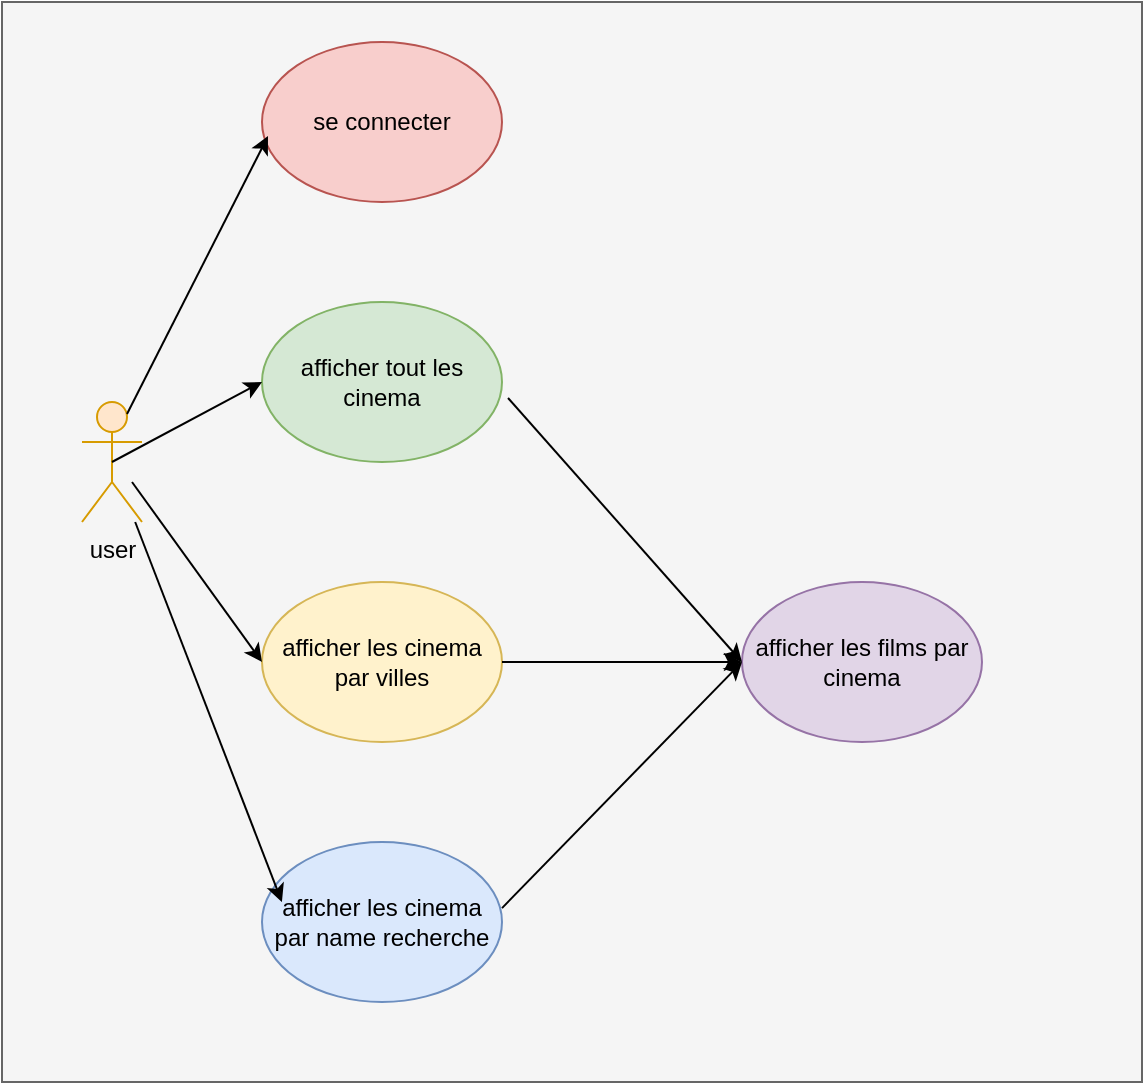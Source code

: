 <mxfile version="24.3.0" type="device">
  <diagram name="Page-1" id="j4QWoho8t2Zl5OVrErmx">
    <mxGraphModel dx="1050" dy="566" grid="1" gridSize="10" guides="1" tooltips="1" connect="1" arrows="1" fold="1" page="1" pageScale="1" pageWidth="1654" pageHeight="1169" math="0" shadow="0">
      <root>
        <mxCell id="0" />
        <mxCell id="1" parent="0" />
        <mxCell id="j3psgyYTAqwpigC-JTr--1" value="" style="rounded=0;whiteSpace=wrap;html=1;fillColor=#f5f5f5;fontColor=#333333;strokeColor=#666666;" vertex="1" parent="1">
          <mxGeometry x="250" y="40" width="570" height="540" as="geometry" />
        </mxCell>
        <mxCell id="j3psgyYTAqwpigC-JTr--2" value="user" style="shape=umlActor;verticalLabelPosition=bottom;verticalAlign=top;html=1;outlineConnect=0;fillColor=#ffe6cc;strokeColor=#d79b00;" vertex="1" parent="1">
          <mxGeometry x="290" y="240" width="30" height="60" as="geometry" />
        </mxCell>
        <mxCell id="j3psgyYTAqwpigC-JTr--3" value="se connecter" style="ellipse;whiteSpace=wrap;html=1;fillColor=#f8cecc;strokeColor=#b85450;" vertex="1" parent="1">
          <mxGeometry x="380" y="60" width="120" height="80" as="geometry" />
        </mxCell>
        <mxCell id="j3psgyYTAqwpigC-JTr--4" value="afficher tout les cinema" style="ellipse;whiteSpace=wrap;html=1;fillColor=#d5e8d4;strokeColor=#82b366;" vertex="1" parent="1">
          <mxGeometry x="380" y="190" width="120" height="80" as="geometry" />
        </mxCell>
        <mxCell id="j3psgyYTAqwpigC-JTr--5" value="afficher les cinema par villes" style="ellipse;whiteSpace=wrap;html=1;fillColor=#fff2cc;strokeColor=#d6b656;" vertex="1" parent="1">
          <mxGeometry x="380" y="330" width="120" height="80" as="geometry" />
        </mxCell>
        <mxCell id="j3psgyYTAqwpigC-JTr--6" value="afficher les films par cinema" style="ellipse;whiteSpace=wrap;html=1;fillColor=#e1d5e7;strokeColor=#9673a6;" vertex="1" parent="1">
          <mxGeometry x="620" y="330" width="120" height="80" as="geometry" />
        </mxCell>
        <mxCell id="j3psgyYTAqwpigC-JTr--7" value="afficher les cinema par name recherche" style="ellipse;whiteSpace=wrap;html=1;fillColor=#dae8fc;strokeColor=#6c8ebf;" vertex="1" parent="1">
          <mxGeometry x="380" y="460" width="120" height="80" as="geometry" />
        </mxCell>
        <mxCell id="j3psgyYTAqwpigC-JTr--8" value="" style="endArrow=classic;html=1;rounded=0;entryX=0;entryY=0.5;entryDx=0;entryDy=0;exitX=0.5;exitY=0.5;exitDx=0;exitDy=0;exitPerimeter=0;" edge="1" parent="1" source="j3psgyYTAqwpigC-JTr--2" target="j3psgyYTAqwpigC-JTr--4">
          <mxGeometry width="50" height="50" relative="1" as="geometry">
            <mxPoint x="510" y="320" as="sourcePoint" />
            <mxPoint x="560" y="270" as="targetPoint" />
          </mxGeometry>
        </mxCell>
        <mxCell id="j3psgyYTAqwpigC-JTr--9" value="" style="endArrow=classic;html=1;rounded=0;entryX=0.025;entryY=0.588;entryDx=0;entryDy=0;exitX=0.75;exitY=0.1;exitDx=0;exitDy=0;exitPerimeter=0;entryPerimeter=0;" edge="1" parent="1" source="j3psgyYTAqwpigC-JTr--2" target="j3psgyYTAqwpigC-JTr--3">
          <mxGeometry width="50" height="50" relative="1" as="geometry">
            <mxPoint x="315" y="280" as="sourcePoint" />
            <mxPoint x="390" y="240" as="targetPoint" />
          </mxGeometry>
        </mxCell>
        <mxCell id="j3psgyYTAqwpigC-JTr--10" value="" style="endArrow=classic;html=1;rounded=0;entryX=0;entryY=0.5;entryDx=0;entryDy=0;exitX=0.5;exitY=0.5;exitDx=0;exitDy=0;exitPerimeter=0;" edge="1" parent="1" target="j3psgyYTAqwpigC-JTr--5">
          <mxGeometry width="50" height="50" relative="1" as="geometry">
            <mxPoint x="315" y="280" as="sourcePoint" />
            <mxPoint x="390" y="240" as="targetPoint" />
          </mxGeometry>
        </mxCell>
        <mxCell id="j3psgyYTAqwpigC-JTr--11" value="" style="endArrow=classic;html=1;rounded=0;entryX=0.083;entryY=0.375;entryDx=0;entryDy=0;entryPerimeter=0;" edge="1" parent="1" source="j3psgyYTAqwpigC-JTr--2" target="j3psgyYTAqwpigC-JTr--7">
          <mxGeometry width="50" height="50" relative="1" as="geometry">
            <mxPoint x="310" y="340" as="sourcePoint" />
            <mxPoint x="375" y="430" as="targetPoint" />
          </mxGeometry>
        </mxCell>
        <mxCell id="j3psgyYTAqwpigC-JTr--12" value="" style="endArrow=classic;html=1;rounded=0;entryX=0;entryY=0.5;entryDx=0;entryDy=0;exitX=1.025;exitY=0.6;exitDx=0;exitDy=0;exitPerimeter=0;" edge="1" parent="1" source="j3psgyYTAqwpigC-JTr--4" target="j3psgyYTAqwpigC-JTr--6">
          <mxGeometry width="50" height="50" relative="1" as="geometry">
            <mxPoint x="315" y="280" as="sourcePoint" />
            <mxPoint x="390" y="240" as="targetPoint" />
          </mxGeometry>
        </mxCell>
        <mxCell id="j3psgyYTAqwpigC-JTr--13" value="" style="endArrow=classic;html=1;rounded=0;entryX=0;entryY=0.5;entryDx=0;entryDy=0;exitX=1;exitY=0.5;exitDx=0;exitDy=0;" edge="1" parent="1" source="j3psgyYTAqwpigC-JTr--5" target="j3psgyYTAqwpigC-JTr--6">
          <mxGeometry width="50" height="50" relative="1" as="geometry">
            <mxPoint x="513" y="248" as="sourcePoint" />
            <mxPoint x="630" y="380" as="targetPoint" />
          </mxGeometry>
        </mxCell>
        <mxCell id="j3psgyYTAqwpigC-JTr--14" value="" style="endArrow=classic;html=1;rounded=0;exitX=1;exitY=0.413;exitDx=0;exitDy=0;exitPerimeter=0;" edge="1" parent="1" source="j3psgyYTAqwpigC-JTr--7">
          <mxGeometry width="50" height="50" relative="1" as="geometry">
            <mxPoint x="510" y="380" as="sourcePoint" />
            <mxPoint x="620" y="370" as="targetPoint" />
          </mxGeometry>
        </mxCell>
      </root>
    </mxGraphModel>
  </diagram>
</mxfile>
